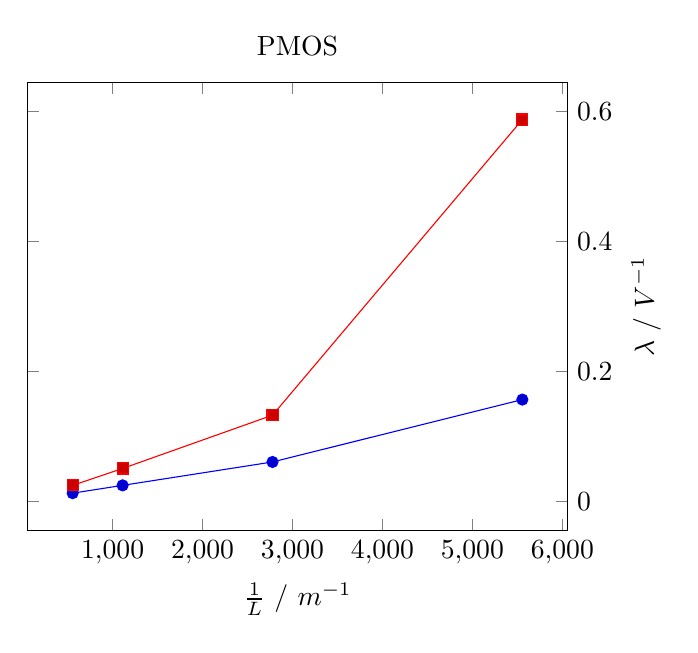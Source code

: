 
\begin{tikzpicture}[trim axis left]
\begin{axis}[ 
xlabel=${1 \over L}$ / $m^{-1}$, 
ylabel=$\lambda$ / $V^{-1}$,
yticklabel pos=right,
%grid=major,
%legend entries={$V_{GS}$=0.9,$V_{GS}$=0.5},
legend pos=north west,
title=PMOS,
]
\addplot coordinates {
	(1/180e-6,0.157)
	(1/360e-6,0.061)
	(1/900e-6,0.025)
	(1/1800e-6,0.013)
};
\addplot coordinates {
	(1/180e-6,0.588)
	(1/360e-6,0.133)
	(1/900e-6,0.051)
	(1/1800e-6,0.025)
};

\end{axis}

\end{tikzpicture}